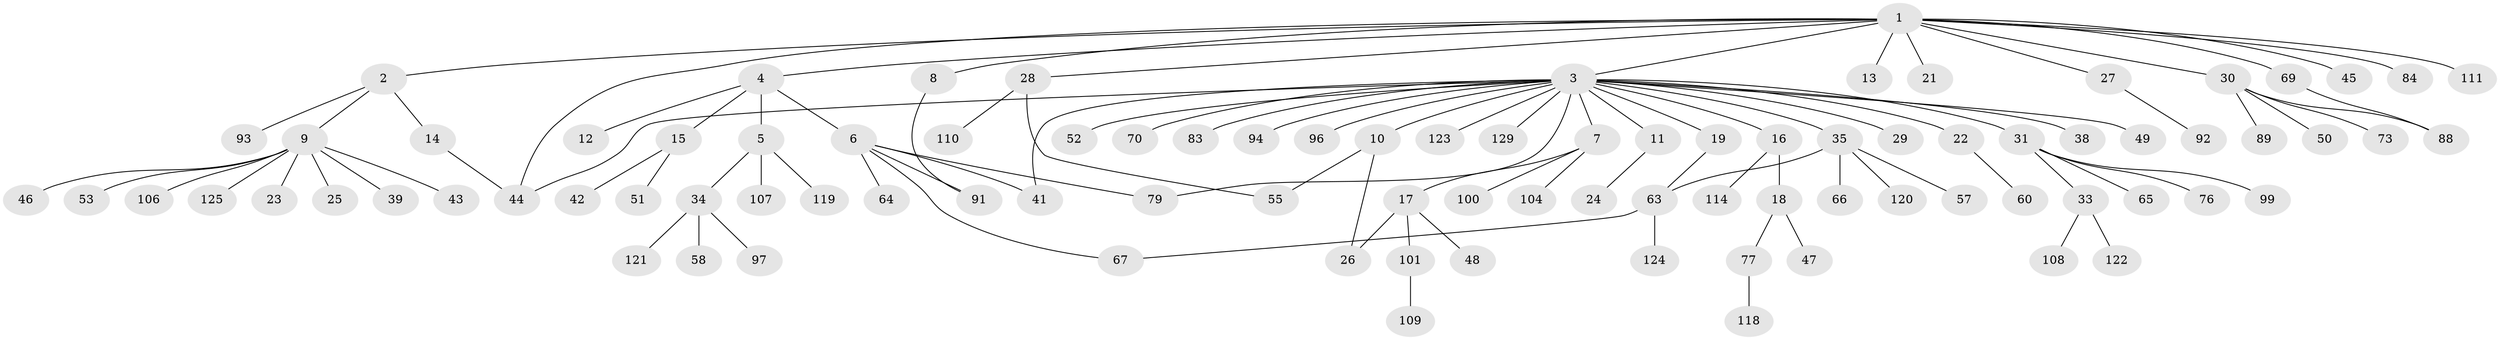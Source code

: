 // Generated by graph-tools (version 1.1) at 2025/51/02/27/25 19:51:56]
// undirected, 93 vertices, 102 edges
graph export_dot {
graph [start="1"]
  node [color=gray90,style=filled];
  1 [super="+82"];
  2 [super="+20"];
  3 [super="+90"];
  4 [super="+68"];
  5 [super="+37"];
  6 [super="+105"];
  7 [super="+62"];
  8;
  9 [super="+74"];
  10 [super="+59"];
  11;
  12 [super="+32"];
  13;
  14;
  15;
  16 [super="+40"];
  17 [super="+36"];
  18;
  19;
  21;
  22;
  23 [super="+103"];
  24;
  25;
  26 [super="+72"];
  27;
  28 [super="+75"];
  29;
  30 [super="+112"];
  31 [super="+117"];
  33 [super="+54"];
  34 [super="+127"];
  35 [super="+113"];
  38 [super="+71"];
  39;
  41 [super="+81"];
  42 [super="+56"];
  43;
  44 [super="+128"];
  45;
  46;
  47;
  48;
  49 [super="+116"];
  50 [super="+86"];
  51 [super="+87"];
  52;
  53;
  55 [super="+95"];
  57;
  58 [super="+61"];
  60 [super="+80"];
  63 [super="+102"];
  64;
  65;
  66;
  67 [super="+98"];
  69 [super="+115"];
  70;
  73;
  76 [super="+85"];
  77 [super="+78"];
  79;
  83;
  84;
  88;
  89;
  91;
  92;
  93;
  94;
  96;
  97;
  99;
  100;
  101;
  104;
  106;
  107;
  108;
  109 [super="+126"];
  110;
  111;
  114;
  118;
  119;
  120;
  121;
  122;
  123;
  124;
  125;
  129;
  1 -- 2;
  1 -- 3;
  1 -- 4;
  1 -- 8;
  1 -- 13;
  1 -- 21;
  1 -- 27;
  1 -- 28;
  1 -- 30;
  1 -- 45;
  1 -- 69;
  1 -- 84;
  1 -- 111;
  1 -- 44;
  2 -- 9;
  2 -- 14;
  2 -- 93;
  3 -- 7;
  3 -- 10;
  3 -- 11;
  3 -- 16;
  3 -- 19;
  3 -- 22;
  3 -- 29;
  3 -- 31;
  3 -- 35;
  3 -- 38;
  3 -- 44;
  3 -- 49;
  3 -- 52;
  3 -- 70;
  3 -- 79;
  3 -- 83;
  3 -- 94;
  3 -- 96;
  3 -- 123;
  3 -- 129;
  3 -- 41;
  4 -- 5;
  4 -- 6;
  4 -- 12;
  4 -- 15;
  5 -- 34;
  5 -- 119;
  5 -- 107;
  6 -- 41;
  6 -- 64;
  6 -- 67;
  6 -- 91;
  6 -- 79;
  7 -- 17;
  7 -- 100;
  7 -- 104;
  8 -- 91;
  9 -- 23;
  9 -- 25;
  9 -- 39;
  9 -- 43;
  9 -- 46;
  9 -- 53;
  9 -- 106;
  9 -- 125;
  10 -- 26;
  10 -- 55;
  11 -- 24;
  14 -- 44;
  15 -- 42;
  15 -- 51;
  16 -- 18;
  16 -- 114;
  17 -- 48;
  17 -- 26;
  17 -- 101;
  18 -- 47;
  18 -- 77;
  19 -- 63;
  22 -- 60;
  27 -- 92;
  28 -- 55;
  28 -- 110;
  30 -- 50;
  30 -- 73;
  30 -- 88;
  30 -- 89;
  31 -- 33;
  31 -- 65;
  31 -- 76;
  31 -- 99;
  33 -- 108;
  33 -- 122;
  34 -- 58;
  34 -- 97;
  34 -- 121;
  35 -- 57;
  35 -- 63;
  35 -- 66;
  35 -- 120;
  63 -- 67;
  63 -- 124;
  69 -- 88;
  77 -- 118;
  101 -- 109;
}
